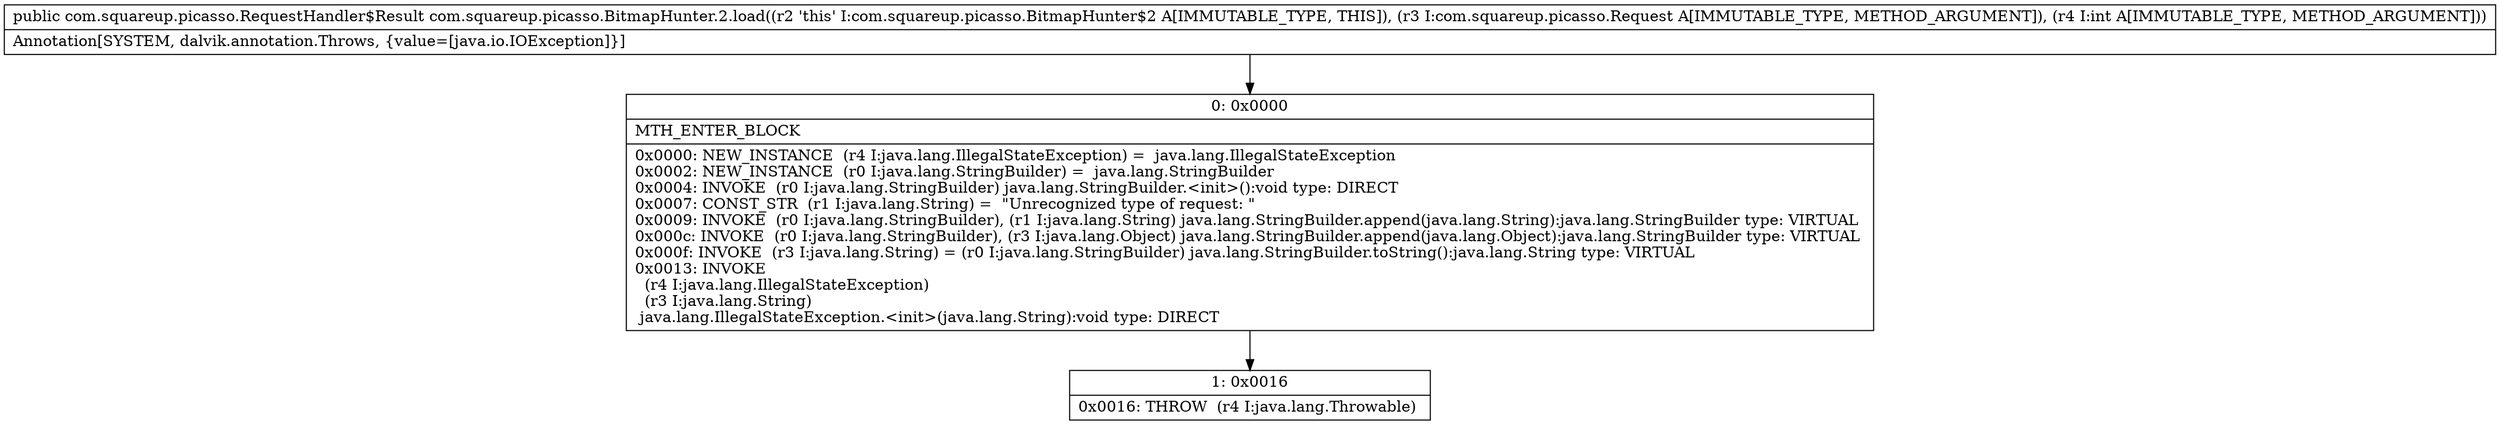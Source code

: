 digraph "CFG forcom.squareup.picasso.BitmapHunter.2.load(Lcom\/squareup\/picasso\/Request;I)Lcom\/squareup\/picasso\/RequestHandler$Result;" {
Node_0 [shape=record,label="{0\:\ 0x0000|MTH_ENTER_BLOCK\l|0x0000: NEW_INSTANCE  (r4 I:java.lang.IllegalStateException) =  java.lang.IllegalStateException \l0x0002: NEW_INSTANCE  (r0 I:java.lang.StringBuilder) =  java.lang.StringBuilder \l0x0004: INVOKE  (r0 I:java.lang.StringBuilder) java.lang.StringBuilder.\<init\>():void type: DIRECT \l0x0007: CONST_STR  (r1 I:java.lang.String) =  \"Unrecognized type of request: \" \l0x0009: INVOKE  (r0 I:java.lang.StringBuilder), (r1 I:java.lang.String) java.lang.StringBuilder.append(java.lang.String):java.lang.StringBuilder type: VIRTUAL \l0x000c: INVOKE  (r0 I:java.lang.StringBuilder), (r3 I:java.lang.Object) java.lang.StringBuilder.append(java.lang.Object):java.lang.StringBuilder type: VIRTUAL \l0x000f: INVOKE  (r3 I:java.lang.String) = (r0 I:java.lang.StringBuilder) java.lang.StringBuilder.toString():java.lang.String type: VIRTUAL \l0x0013: INVOKE  \l  (r4 I:java.lang.IllegalStateException)\l  (r3 I:java.lang.String)\l java.lang.IllegalStateException.\<init\>(java.lang.String):void type: DIRECT \l}"];
Node_1 [shape=record,label="{1\:\ 0x0016|0x0016: THROW  (r4 I:java.lang.Throwable) \l}"];
MethodNode[shape=record,label="{public com.squareup.picasso.RequestHandler$Result com.squareup.picasso.BitmapHunter.2.load((r2 'this' I:com.squareup.picasso.BitmapHunter$2 A[IMMUTABLE_TYPE, THIS]), (r3 I:com.squareup.picasso.Request A[IMMUTABLE_TYPE, METHOD_ARGUMENT]), (r4 I:int A[IMMUTABLE_TYPE, METHOD_ARGUMENT]))  | Annotation[SYSTEM, dalvik.annotation.Throws, \{value=[java.io.IOException]\}]\l}"];
MethodNode -> Node_0;
Node_0 -> Node_1;
}

